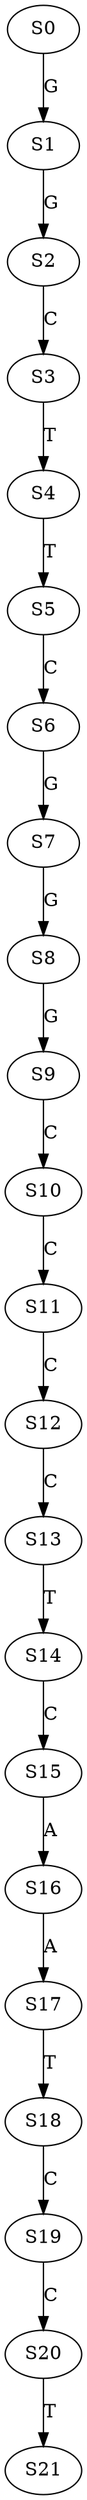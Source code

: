 strict digraph  {
	S0 -> S1 [ label = G ];
	S1 -> S2 [ label = G ];
	S2 -> S3 [ label = C ];
	S3 -> S4 [ label = T ];
	S4 -> S5 [ label = T ];
	S5 -> S6 [ label = C ];
	S6 -> S7 [ label = G ];
	S7 -> S8 [ label = G ];
	S8 -> S9 [ label = G ];
	S9 -> S10 [ label = C ];
	S10 -> S11 [ label = C ];
	S11 -> S12 [ label = C ];
	S12 -> S13 [ label = C ];
	S13 -> S14 [ label = T ];
	S14 -> S15 [ label = C ];
	S15 -> S16 [ label = A ];
	S16 -> S17 [ label = A ];
	S17 -> S18 [ label = T ];
	S18 -> S19 [ label = C ];
	S19 -> S20 [ label = C ];
	S20 -> S21 [ label = T ];
}
